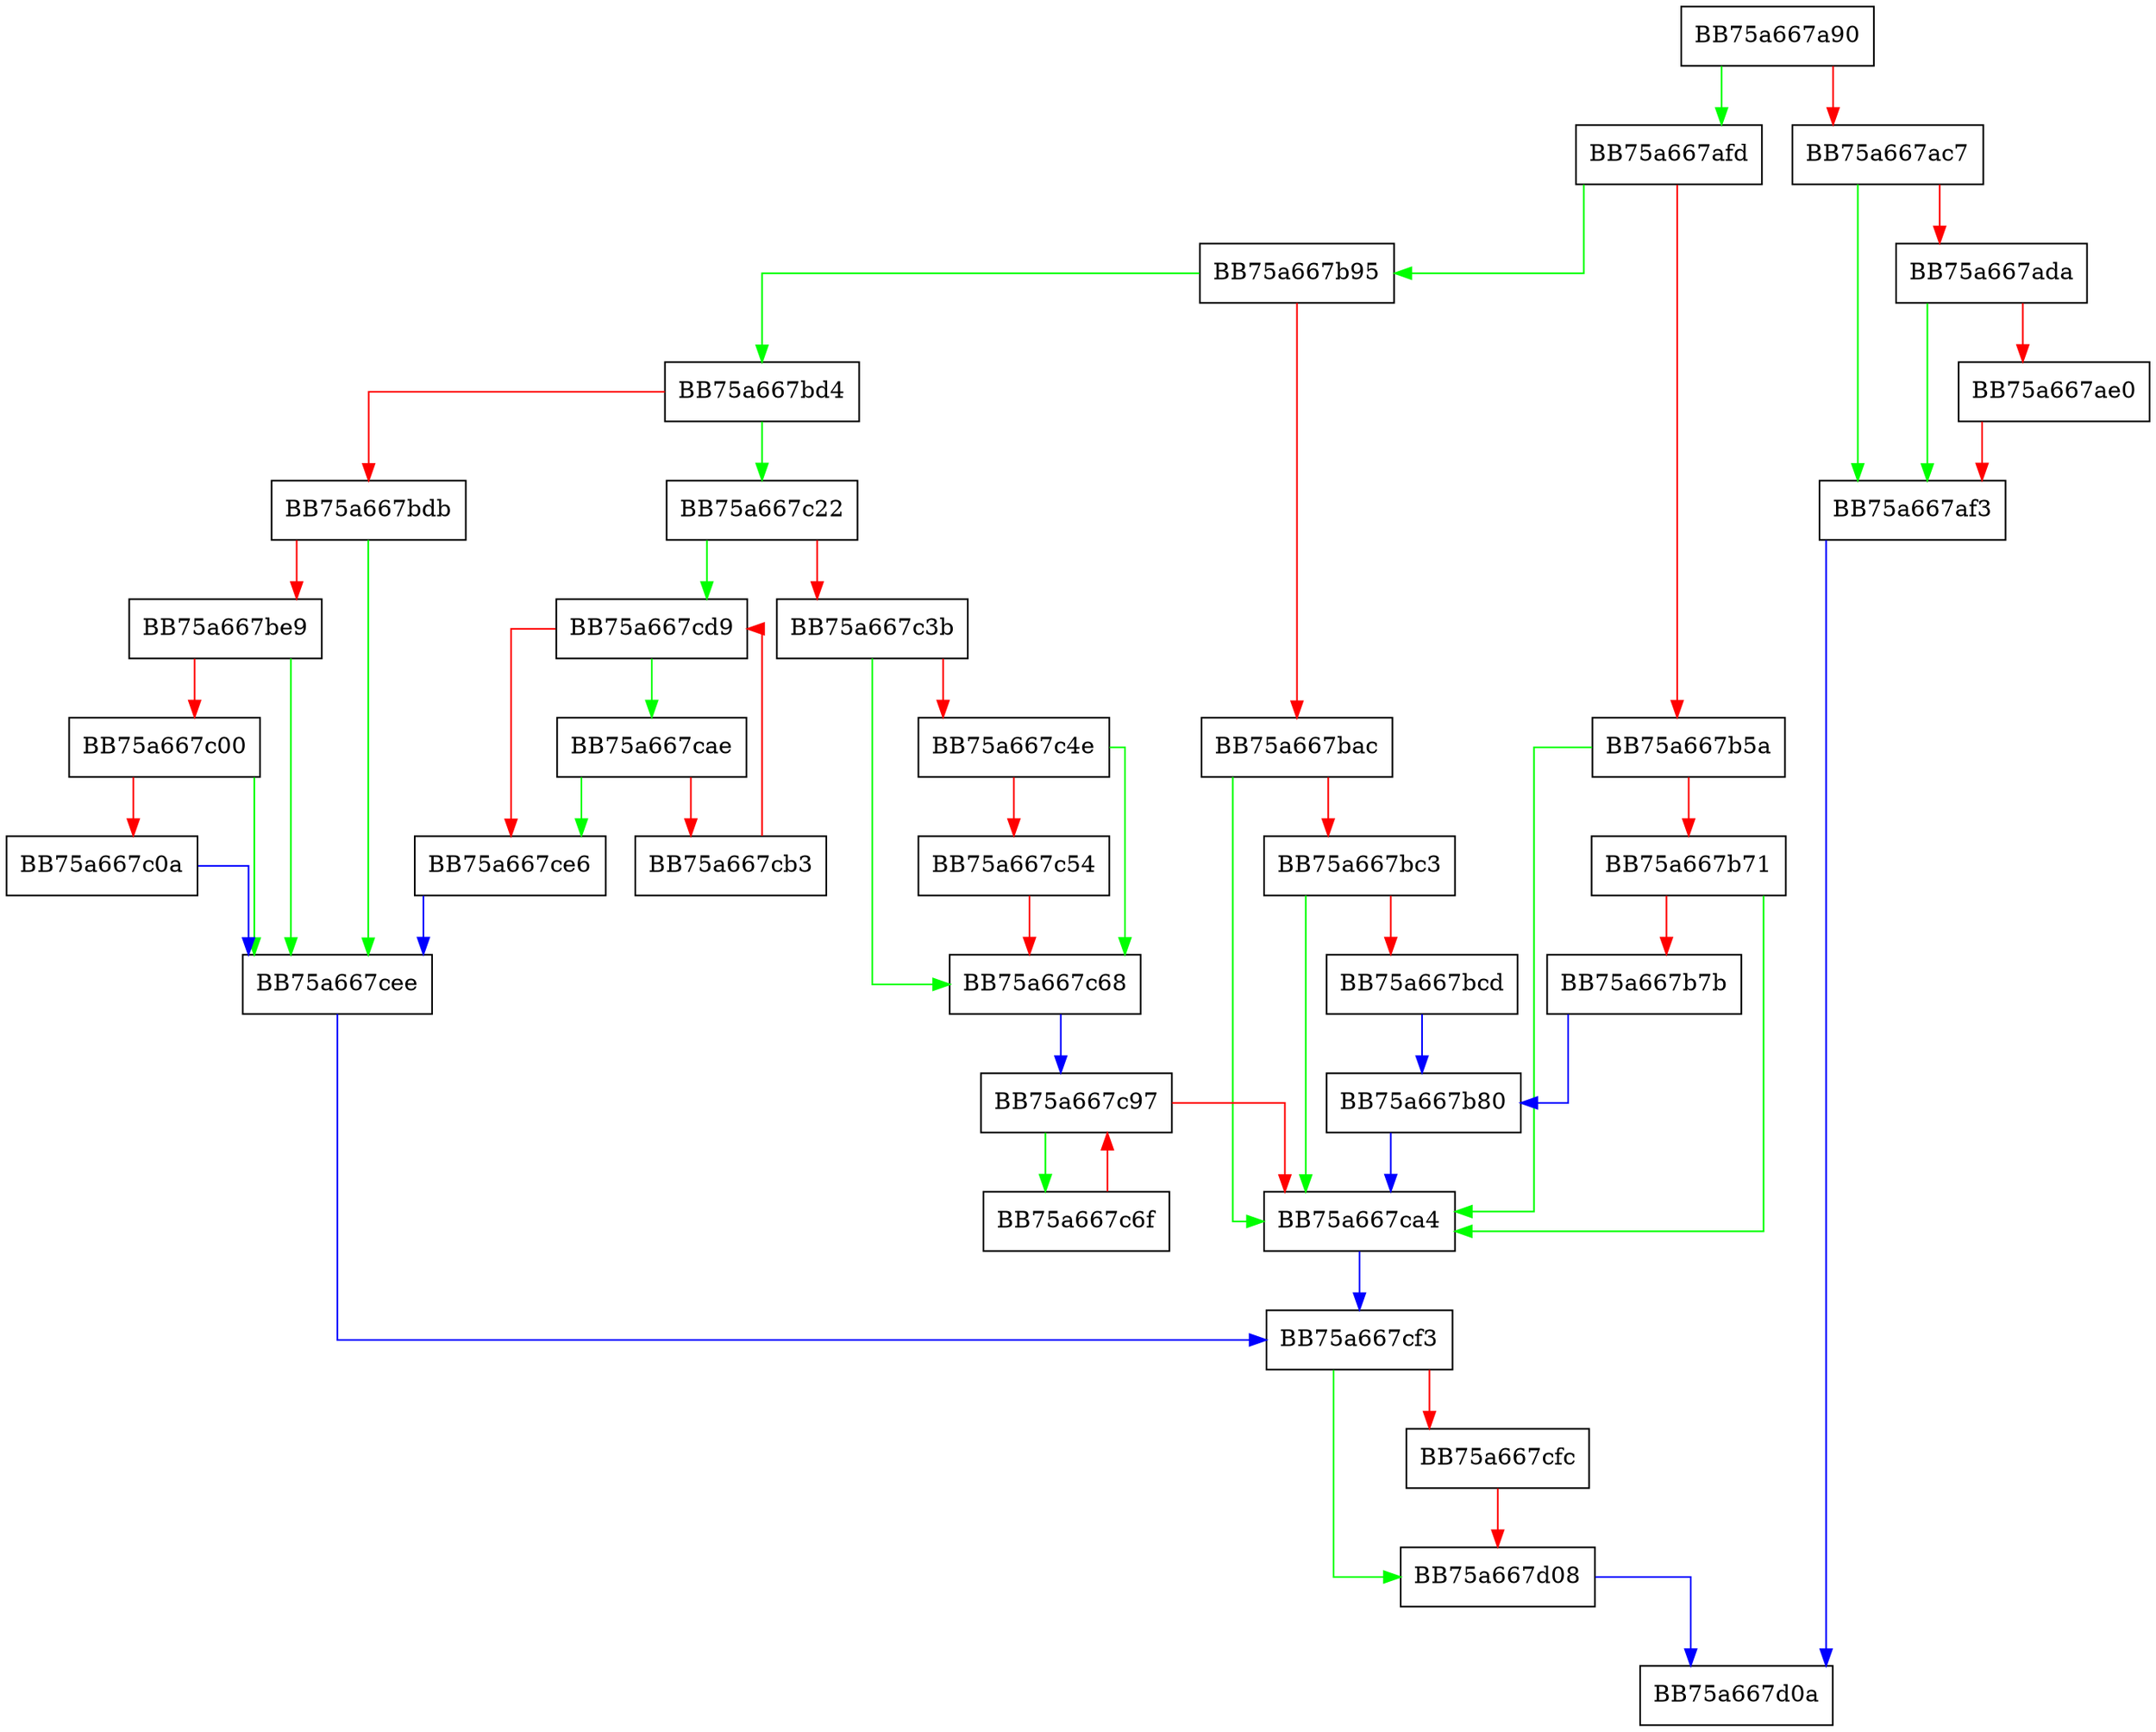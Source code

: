 digraph BehaviorToBMReport {
  node [shape="box"];
  graph [splines=ortho];
  BB75a667a90 -> BB75a667afd [color="green"];
  BB75a667a90 -> BB75a667ac7 [color="red"];
  BB75a667ac7 -> BB75a667af3 [color="green"];
  BB75a667ac7 -> BB75a667ada [color="red"];
  BB75a667ada -> BB75a667af3 [color="green"];
  BB75a667ada -> BB75a667ae0 [color="red"];
  BB75a667ae0 -> BB75a667af3 [color="red"];
  BB75a667af3 -> BB75a667d0a [color="blue"];
  BB75a667afd -> BB75a667b95 [color="green"];
  BB75a667afd -> BB75a667b5a [color="red"];
  BB75a667b5a -> BB75a667ca4 [color="green"];
  BB75a667b5a -> BB75a667b71 [color="red"];
  BB75a667b71 -> BB75a667ca4 [color="green"];
  BB75a667b71 -> BB75a667b7b [color="red"];
  BB75a667b7b -> BB75a667b80 [color="blue"];
  BB75a667b80 -> BB75a667ca4 [color="blue"];
  BB75a667b95 -> BB75a667bd4 [color="green"];
  BB75a667b95 -> BB75a667bac [color="red"];
  BB75a667bac -> BB75a667ca4 [color="green"];
  BB75a667bac -> BB75a667bc3 [color="red"];
  BB75a667bc3 -> BB75a667ca4 [color="green"];
  BB75a667bc3 -> BB75a667bcd [color="red"];
  BB75a667bcd -> BB75a667b80 [color="blue"];
  BB75a667bd4 -> BB75a667c22 [color="green"];
  BB75a667bd4 -> BB75a667bdb [color="red"];
  BB75a667bdb -> BB75a667cee [color="green"];
  BB75a667bdb -> BB75a667be9 [color="red"];
  BB75a667be9 -> BB75a667cee [color="green"];
  BB75a667be9 -> BB75a667c00 [color="red"];
  BB75a667c00 -> BB75a667cee [color="green"];
  BB75a667c00 -> BB75a667c0a [color="red"];
  BB75a667c0a -> BB75a667cee [color="blue"];
  BB75a667c22 -> BB75a667cd9 [color="green"];
  BB75a667c22 -> BB75a667c3b [color="red"];
  BB75a667c3b -> BB75a667c68 [color="green"];
  BB75a667c3b -> BB75a667c4e [color="red"];
  BB75a667c4e -> BB75a667c68 [color="green"];
  BB75a667c4e -> BB75a667c54 [color="red"];
  BB75a667c54 -> BB75a667c68 [color="red"];
  BB75a667c68 -> BB75a667c97 [color="blue"];
  BB75a667c6f -> BB75a667c97 [color="red"];
  BB75a667c97 -> BB75a667c6f [color="green"];
  BB75a667c97 -> BB75a667ca4 [color="red"];
  BB75a667ca4 -> BB75a667cf3 [color="blue"];
  BB75a667cae -> BB75a667ce6 [color="green"];
  BB75a667cae -> BB75a667cb3 [color="red"];
  BB75a667cb3 -> BB75a667cd9 [color="red"];
  BB75a667cd9 -> BB75a667cae [color="green"];
  BB75a667cd9 -> BB75a667ce6 [color="red"];
  BB75a667ce6 -> BB75a667cee [color="blue"];
  BB75a667cee -> BB75a667cf3 [color="blue"];
  BB75a667cf3 -> BB75a667d08 [color="green"];
  BB75a667cf3 -> BB75a667cfc [color="red"];
  BB75a667cfc -> BB75a667d08 [color="red"];
  BB75a667d08 -> BB75a667d0a [color="blue"];
}